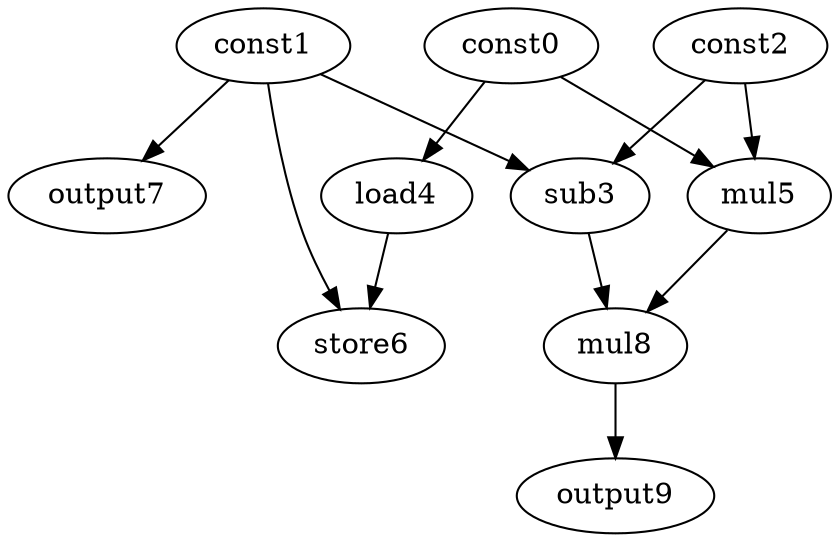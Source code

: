 digraph G { 
const0[opcode=const]; 
const1[opcode=const]; 
const2[opcode=const]; 
sub3[opcode=sub]; 
load4[opcode=load]; 
mul5[opcode=mul]; 
store6[opcode=store]; 
output7[opcode=output]; 
mul8[opcode=mul]; 
output9[opcode=output]; 
const1->sub3[operand=0];
const2->sub3[operand=1];
const0->load4[operand=0];
const0->mul5[operand=0];
const2->mul5[operand=1];
const1->output7[operand=0];
const1->store6[operand=0];
load4->store6[operand=1];
sub3->mul8[operand=0];
mul5->mul8[operand=1];
mul8->output9[operand=0];
}
